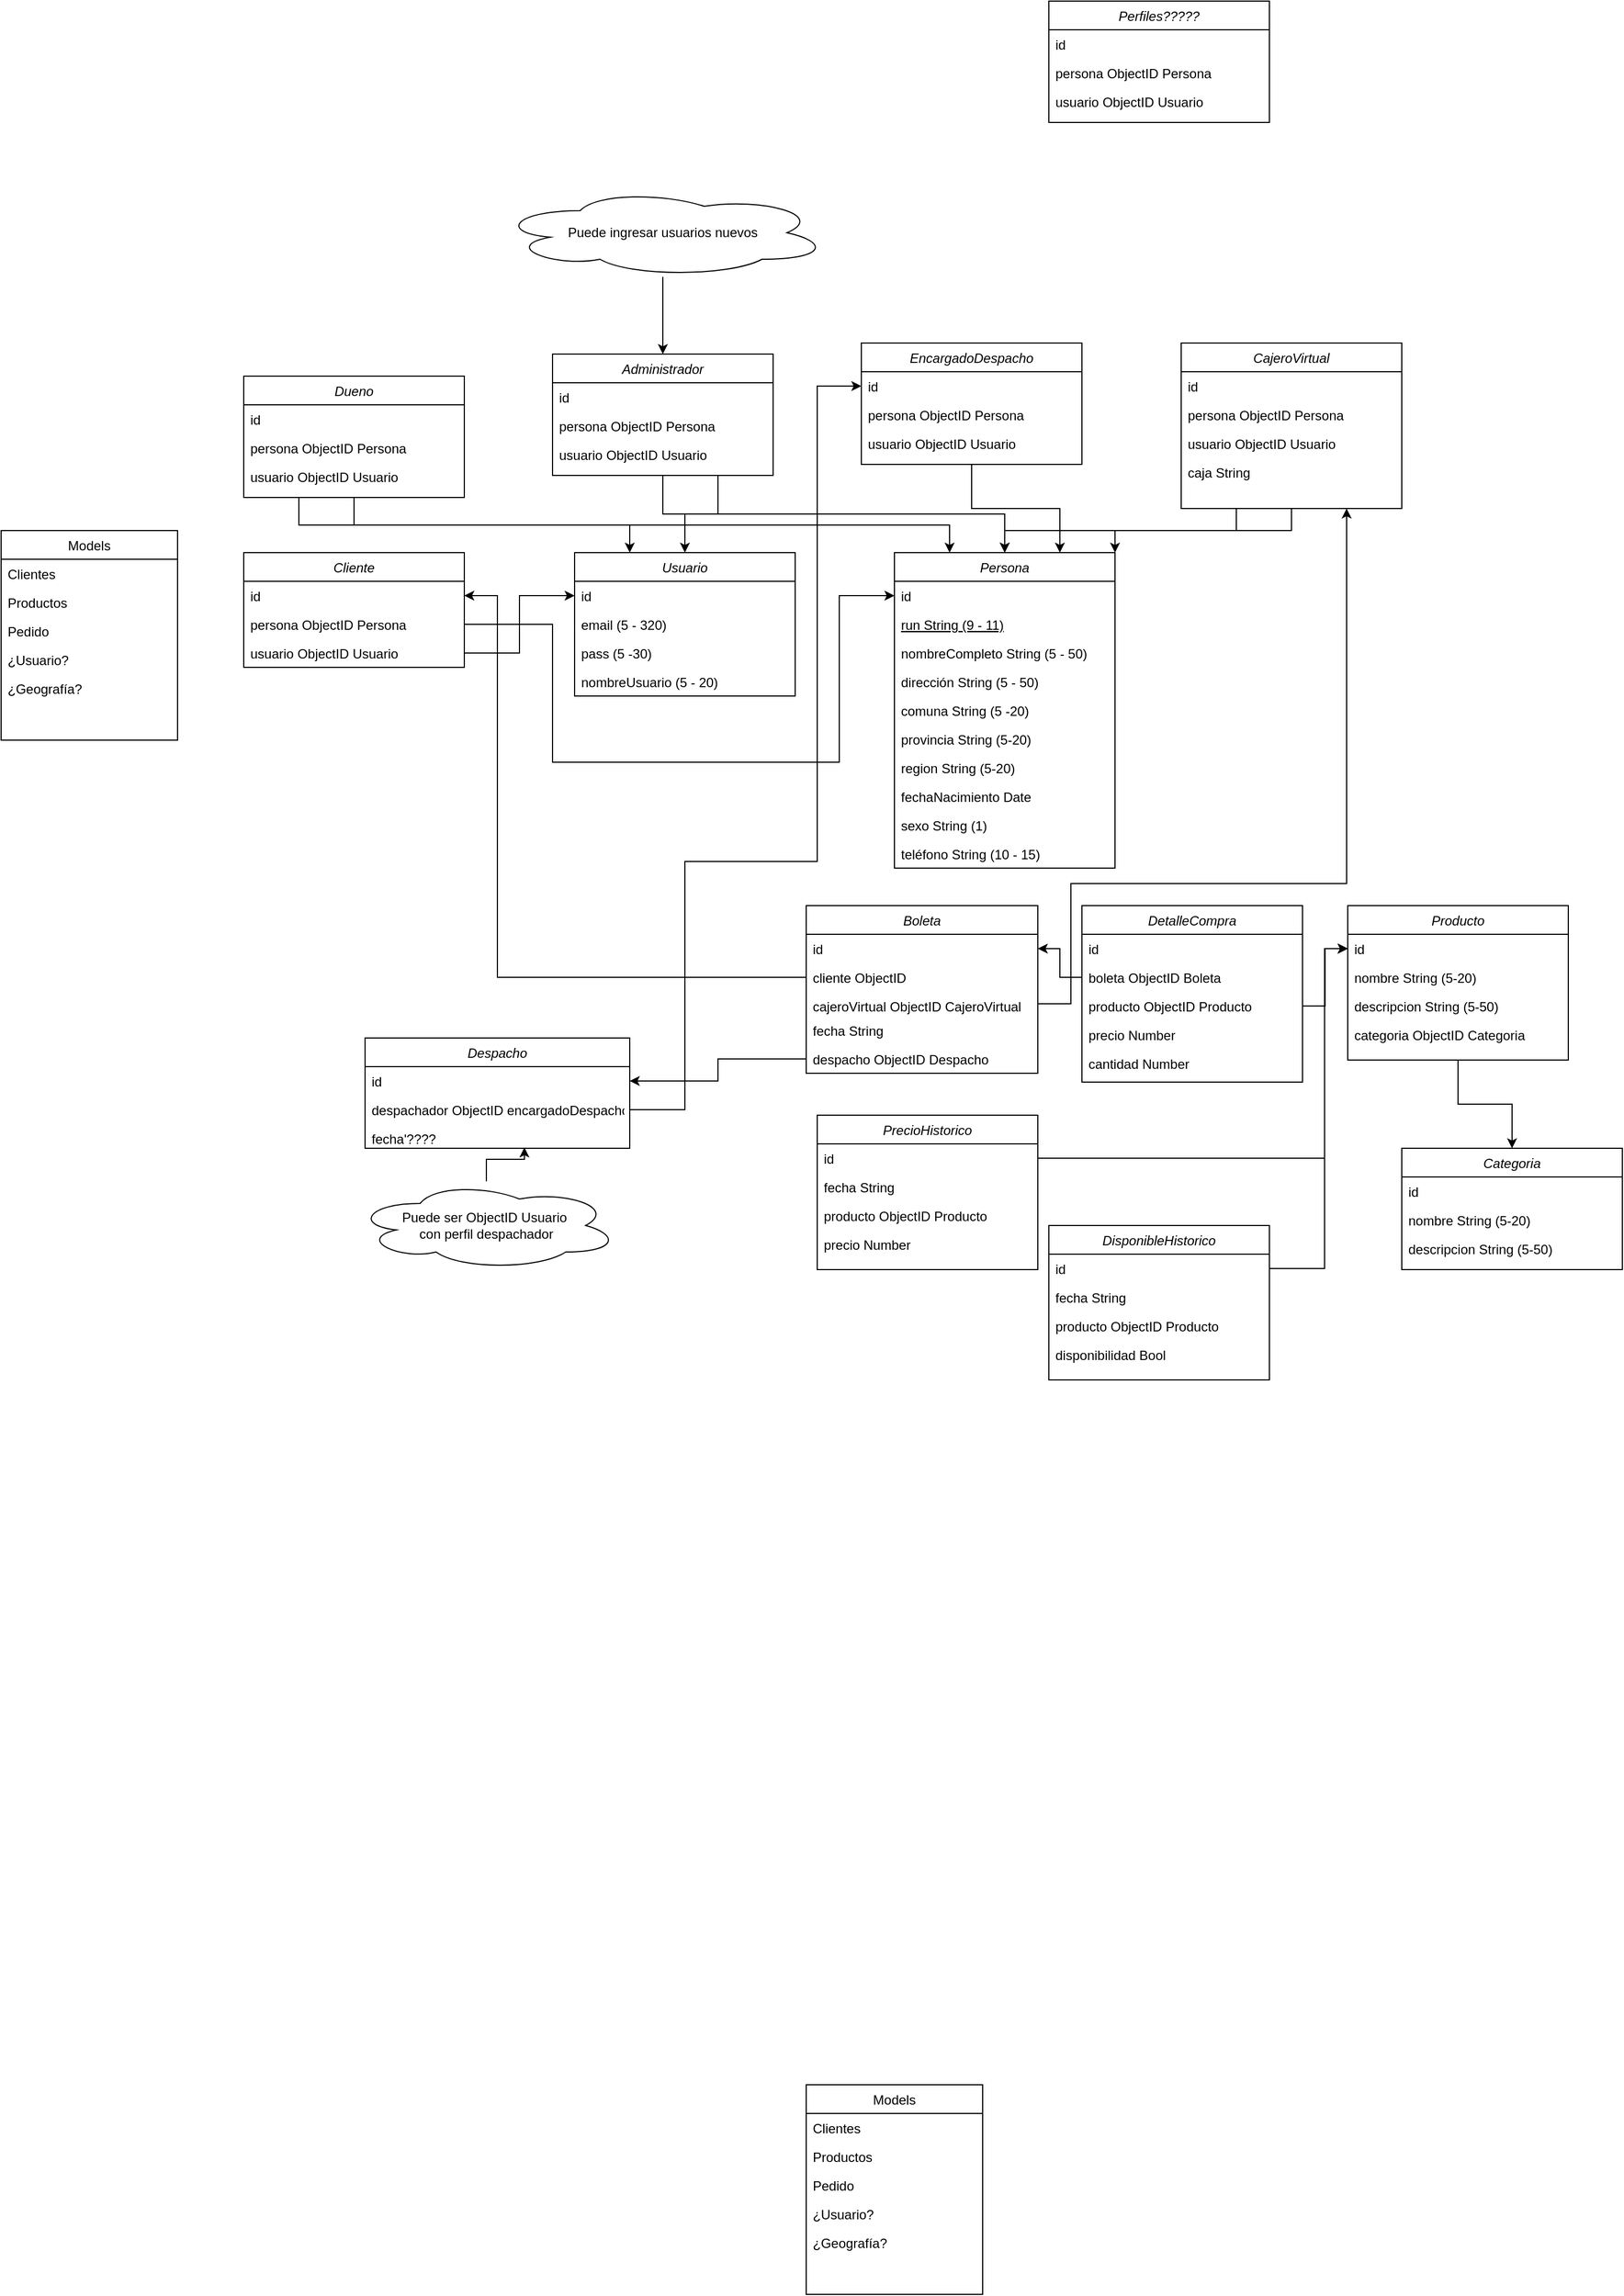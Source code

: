 <mxfile version="24.8.3">
  <diagram id="C5RBs43oDa-KdzZeNtuy" name="Page-1">
    <mxGraphModel grid="1" page="1" gridSize="10" guides="1" tooltips="1" connect="1" arrows="1" fold="1" pageScale="1" pageWidth="827" pageHeight="1169" math="0" shadow="0">
      <root>
        <mxCell id="WIyWlLk6GJQsqaUBKTNV-0" />
        <mxCell id="WIyWlLk6GJQsqaUBKTNV-1" parent="WIyWlLk6GJQsqaUBKTNV-0" />
        <mxCell id="zkfFHV4jXpPFQw0GAbJ--0" value="Cliente" style="swimlane;fontStyle=2;align=center;verticalAlign=top;childLayout=stackLayout;horizontal=1;startSize=26;horizontalStack=0;resizeParent=1;resizeLast=0;collapsible=1;marginBottom=0;rounded=0;shadow=0;strokeWidth=1;" vertex="1" parent="WIyWlLk6GJQsqaUBKTNV-1">
          <mxGeometry x="40" y="40" width="200" height="104" as="geometry">
            <mxRectangle x="230" y="140" width="160" height="26" as="alternateBounds" />
          </mxGeometry>
        </mxCell>
        <mxCell id="PN8JlTc5nUiQ7pbaHvjD-21" value="id" style="text;align=left;verticalAlign=top;spacingLeft=4;spacingRight=4;overflow=hidden;rotatable=0;points=[[0,0.5],[1,0.5]];portConstraint=eastwest;rounded=0;shadow=0;html=0;" vertex="1" parent="zkfFHV4jXpPFQw0GAbJ--0">
          <mxGeometry y="26" width="200" height="26" as="geometry" />
        </mxCell>
        <mxCell id="b6KRbiKwvAewMdh9D0HG-217" value="persona  ObjectID Persona" style="text;align=left;verticalAlign=top;spacingLeft=4;spacingRight=4;overflow=hidden;rotatable=0;points=[[0,0.5],[1,0.5]];portConstraint=eastwest;rounded=0;shadow=0;html=0;" vertex="1" parent="zkfFHV4jXpPFQw0GAbJ--0">
          <mxGeometry y="52" width="200" height="26" as="geometry" />
        </mxCell>
        <mxCell id="PN8JlTc5nUiQ7pbaHvjD-5" value="usuario ObjectID Usuario" style="text;align=left;verticalAlign=top;spacingLeft=4;spacingRight=4;overflow=hidden;rotatable=0;points=[[0,0.5],[1,0.5]];portConstraint=eastwest;rounded=0;shadow=0;html=0;" vertex="1" parent="zkfFHV4jXpPFQw0GAbJ--0">
          <mxGeometry y="78" width="200" height="26" as="geometry" />
        </mxCell>
        <mxCell id="zkfFHV4jXpPFQw0GAbJ--17" value="Models" style="swimlane;fontStyle=0;align=center;verticalAlign=top;childLayout=stackLayout;horizontal=1;startSize=26;horizontalStack=0;resizeParent=1;resizeLast=0;collapsible=1;marginBottom=0;rounded=0;shadow=0;strokeWidth=1;" vertex="1" parent="WIyWlLk6GJQsqaUBKTNV-1">
          <mxGeometry x="-180" y="20" width="160" height="190" as="geometry">
            <mxRectangle x="550" y="140" width="160" height="26" as="alternateBounds" />
          </mxGeometry>
        </mxCell>
        <mxCell id="zkfFHV4jXpPFQw0GAbJ--18" value="Clientes" style="text;align=left;verticalAlign=top;spacingLeft=4;spacingRight=4;overflow=hidden;rotatable=0;points=[[0,0.5],[1,0.5]];portConstraint=eastwest;" vertex="1" parent="zkfFHV4jXpPFQw0GAbJ--17">
          <mxGeometry y="26" width="160" height="26" as="geometry" />
        </mxCell>
        <mxCell id="zkfFHV4jXpPFQw0GAbJ--19" value="Productos" style="text;align=left;verticalAlign=top;spacingLeft=4;spacingRight=4;overflow=hidden;rotatable=0;points=[[0,0.5],[1,0.5]];portConstraint=eastwest;rounded=0;shadow=0;html=0;" vertex="1" parent="zkfFHV4jXpPFQw0GAbJ--17">
          <mxGeometry y="52" width="160" height="26" as="geometry" />
        </mxCell>
        <mxCell id="zkfFHV4jXpPFQw0GAbJ--20" value="Pedido" style="text;align=left;verticalAlign=top;spacingLeft=4;spacingRight=4;overflow=hidden;rotatable=0;points=[[0,0.5],[1,0.5]];portConstraint=eastwest;rounded=0;shadow=0;html=0;" vertex="1" parent="zkfFHV4jXpPFQw0GAbJ--17">
          <mxGeometry y="78" width="160" height="26" as="geometry" />
        </mxCell>
        <mxCell id="zkfFHV4jXpPFQw0GAbJ--21" value="¿Usuario?" style="text;align=left;verticalAlign=top;spacingLeft=4;spacingRight=4;overflow=hidden;rotatable=0;points=[[0,0.5],[1,0.5]];portConstraint=eastwest;rounded=0;shadow=0;html=0;" vertex="1" parent="zkfFHV4jXpPFQw0GAbJ--17">
          <mxGeometry y="104" width="160" height="26" as="geometry" />
        </mxCell>
        <mxCell id="zkfFHV4jXpPFQw0GAbJ--22" value="¿Geografía?" style="text;align=left;verticalAlign=top;spacingLeft=4;spacingRight=4;overflow=hidden;rotatable=0;points=[[0,0.5],[1,0.5]];portConstraint=eastwest;rounded=0;shadow=0;html=0;" vertex="1" parent="zkfFHV4jXpPFQw0GAbJ--17">
          <mxGeometry y="130" width="160" height="26" as="geometry" />
        </mxCell>
        <mxCell id="b6KRbiKwvAewMdh9D0HG-218" style="edgeStyle=orthogonalEdgeStyle;rounded=0;orthogonalLoop=1;jettySize=auto;html=1;exitX=0.5;exitY=1;exitDx=0;exitDy=0;entryX=0.25;entryY=0;entryDx=0;entryDy=0;" edge="1" parent="WIyWlLk6GJQsqaUBKTNV-1" source="b6KRbiKwvAewMdh9D0HG-11" target="b6KRbiKwvAewMdh9D0HG-181">
          <mxGeometry relative="1" as="geometry" />
        </mxCell>
        <mxCell id="b6KRbiKwvAewMdh9D0HG-222" style="edgeStyle=orthogonalEdgeStyle;rounded=0;orthogonalLoop=1;jettySize=auto;html=1;exitX=0.25;exitY=1;exitDx=0;exitDy=0;entryX=0.25;entryY=0;entryDx=0;entryDy=0;" edge="1" parent="WIyWlLk6GJQsqaUBKTNV-1" source="b6KRbiKwvAewMdh9D0HG-11" target="b6KRbiKwvAewMdh9D0HG-142">
          <mxGeometry relative="1" as="geometry" />
        </mxCell>
        <mxCell id="b6KRbiKwvAewMdh9D0HG-11" value="Dueno" style="swimlane;fontStyle=2;align=center;verticalAlign=top;childLayout=stackLayout;horizontal=1;startSize=26;horizontalStack=0;resizeParent=1;resizeLast=0;collapsible=1;marginBottom=0;rounded=0;shadow=0;strokeWidth=1;" vertex="1" parent="WIyWlLk6GJQsqaUBKTNV-1">
          <mxGeometry x="40" y="-120" width="200" height="110" as="geometry">
            <mxRectangle x="230" y="140" width="160" height="26" as="alternateBounds" />
          </mxGeometry>
        </mxCell>
        <mxCell id="b6KRbiKwvAewMdh9D0HG-12" value="id" style="text;align=left;verticalAlign=top;spacingLeft=4;spacingRight=4;overflow=hidden;rotatable=0;points=[[0,0.5],[1,0.5]];portConstraint=eastwest;rounded=0;shadow=0;html=0;" vertex="1" parent="b6KRbiKwvAewMdh9D0HG-11">
          <mxGeometry y="26" width="200" height="26" as="geometry" />
        </mxCell>
        <mxCell id="b6KRbiKwvAewMdh9D0HG-194" value="persona  ObjectID Persona" style="text;align=left;verticalAlign=top;spacingLeft=4;spacingRight=4;overflow=hidden;rotatable=0;points=[[0,0.5],[1,0.5]];portConstraint=eastwest;rounded=0;shadow=0;html=0;" vertex="1" parent="b6KRbiKwvAewMdh9D0HG-11">
          <mxGeometry y="52" width="200" height="26" as="geometry" />
        </mxCell>
        <mxCell id="b6KRbiKwvAewMdh9D0HG-195" value="usuario ObjectID Usuario" style="text;align=left;verticalAlign=top;spacingLeft=4;spacingRight=4;overflow=hidden;rotatable=0;points=[[0,0.5],[1,0.5]];portConstraint=eastwest;rounded=0;shadow=0;html=0;" vertex="1" parent="b6KRbiKwvAewMdh9D0HG-11">
          <mxGeometry y="78" width="200" height="26" as="geometry" />
        </mxCell>
        <mxCell id="PN8JlTc5nUiQ7pbaHvjD-24" value="Models" style="swimlane;fontStyle=0;align=center;verticalAlign=top;childLayout=stackLayout;horizontal=1;startSize=26;horizontalStack=0;resizeParent=1;resizeLast=0;collapsible=1;marginBottom=0;rounded=0;shadow=0;strokeWidth=1;" vertex="1" parent="WIyWlLk6GJQsqaUBKTNV-1">
          <mxGeometry x="550" y="1429" width="160" height="190" as="geometry">
            <mxRectangle x="550" y="140" width="160" height="26" as="alternateBounds" />
          </mxGeometry>
        </mxCell>
        <mxCell id="PN8JlTc5nUiQ7pbaHvjD-25" value="Clientes" style="text;align=left;verticalAlign=top;spacingLeft=4;spacingRight=4;overflow=hidden;rotatable=0;points=[[0,0.5],[1,0.5]];portConstraint=eastwest;" vertex="1" parent="PN8JlTc5nUiQ7pbaHvjD-24">
          <mxGeometry y="26" width="160" height="26" as="geometry" />
        </mxCell>
        <mxCell id="PN8JlTc5nUiQ7pbaHvjD-26" value="Productos" style="text;align=left;verticalAlign=top;spacingLeft=4;spacingRight=4;overflow=hidden;rotatable=0;points=[[0,0.5],[1,0.5]];portConstraint=eastwest;rounded=0;shadow=0;html=0;" vertex="1" parent="PN8JlTc5nUiQ7pbaHvjD-24">
          <mxGeometry y="52" width="160" height="26" as="geometry" />
        </mxCell>
        <mxCell id="PN8JlTc5nUiQ7pbaHvjD-27" value="Pedido" style="text;align=left;verticalAlign=top;spacingLeft=4;spacingRight=4;overflow=hidden;rotatable=0;points=[[0,0.5],[1,0.5]];portConstraint=eastwest;rounded=0;shadow=0;html=0;" vertex="1" parent="PN8JlTc5nUiQ7pbaHvjD-24">
          <mxGeometry y="78" width="160" height="26" as="geometry" />
        </mxCell>
        <mxCell id="PN8JlTc5nUiQ7pbaHvjD-28" value="¿Usuario?" style="text;align=left;verticalAlign=top;spacingLeft=4;spacingRight=4;overflow=hidden;rotatable=0;points=[[0,0.5],[1,0.5]];portConstraint=eastwest;rounded=0;shadow=0;html=0;" vertex="1" parent="PN8JlTc5nUiQ7pbaHvjD-24">
          <mxGeometry y="104" width="160" height="26" as="geometry" />
        </mxCell>
        <mxCell id="PN8JlTc5nUiQ7pbaHvjD-29" value="¿Geografía?" style="text;align=left;verticalAlign=top;spacingLeft=4;spacingRight=4;overflow=hidden;rotatable=0;points=[[0,0.5],[1,0.5]];portConstraint=eastwest;rounded=0;shadow=0;html=0;" vertex="1" parent="PN8JlTc5nUiQ7pbaHvjD-24">
          <mxGeometry y="130" width="160" height="26" as="geometry" />
        </mxCell>
        <mxCell id="b6KRbiKwvAewMdh9D0HG-232" style="edgeStyle=orthogonalEdgeStyle;rounded=0;orthogonalLoop=1;jettySize=auto;html=1;exitX=0.5;exitY=1;exitDx=0;exitDy=0;entryX=0.5;entryY=0;entryDx=0;entryDy=0;" edge="1" parent="WIyWlLk6GJQsqaUBKTNV-1" source="b6KRbiKwvAewMdh9D0HG-77" target="b6KRbiKwvAewMdh9D0HG-227">
          <mxGeometry relative="1" as="geometry" />
        </mxCell>
        <mxCell id="b6KRbiKwvAewMdh9D0HG-77" value="Producto" style="swimlane;fontStyle=2;align=center;verticalAlign=top;childLayout=stackLayout;horizontal=1;startSize=26;horizontalStack=0;resizeParent=1;resizeLast=0;collapsible=1;marginBottom=0;rounded=0;shadow=0;strokeWidth=1;" vertex="1" parent="WIyWlLk6GJQsqaUBKTNV-1">
          <mxGeometry x="1041" y="360" width="200" height="140" as="geometry">
            <mxRectangle x="230" y="140" width="160" height="26" as="alternateBounds" />
          </mxGeometry>
        </mxCell>
        <mxCell id="b6KRbiKwvAewMdh9D0HG-78" value="id" style="text;align=left;verticalAlign=top;spacingLeft=4;spacingRight=4;overflow=hidden;rotatable=0;points=[[0,0.5],[1,0.5]];portConstraint=eastwest;rounded=0;shadow=0;html=0;" vertex="1" parent="b6KRbiKwvAewMdh9D0HG-77">
          <mxGeometry y="26" width="200" height="26" as="geometry" />
        </mxCell>
        <mxCell id="b6KRbiKwvAewMdh9D0HG-83" value="nombre String (5-20)" style="text;align=left;verticalAlign=top;spacingLeft=4;spacingRight=4;overflow=hidden;rotatable=0;points=[[0,0.5],[1,0.5]];portConstraint=eastwest;" vertex="1" parent="b6KRbiKwvAewMdh9D0HG-77">
          <mxGeometry y="52" width="200" height="26" as="geometry" />
        </mxCell>
        <mxCell id="PN8JlTc5nUiQ7pbaHvjD-81" value="descripcion String (5-50)" style="text;align=left;verticalAlign=top;spacingLeft=4;spacingRight=4;overflow=hidden;rotatable=0;points=[[0,0.5],[1,0.5]];portConstraint=eastwest;" vertex="1" parent="b6KRbiKwvAewMdh9D0HG-77">
          <mxGeometry y="78" width="200" height="26" as="geometry" />
        </mxCell>
        <mxCell id="PN8JlTc5nUiQ7pbaHvjD-82" value="categoria ObjectID Categoria" style="text;align=left;verticalAlign=top;spacingLeft=4;spacingRight=4;overflow=hidden;rotatable=0;points=[[0,0.5],[1,0.5]];portConstraint=eastwest;" vertex="1" parent="b6KRbiKwvAewMdh9D0HG-77">
          <mxGeometry y="104" width="200" height="26" as="geometry" />
        </mxCell>
        <mxCell id="b6KRbiKwvAewMdh9D0HG-116" value="Boleta" style="swimlane;fontStyle=2;align=center;verticalAlign=top;childLayout=stackLayout;horizontal=1;startSize=26;horizontalStack=0;resizeParent=1;resizeLast=0;collapsible=1;marginBottom=0;rounded=0;shadow=0;strokeWidth=1;" vertex="1" parent="WIyWlLk6GJQsqaUBKTNV-1">
          <mxGeometry x="550" y="360" width="210" height="152" as="geometry">
            <mxRectangle x="230" y="140" width="160" height="26" as="alternateBounds" />
          </mxGeometry>
        </mxCell>
        <mxCell id="b6KRbiKwvAewMdh9D0HG-117" value="id" style="text;align=left;verticalAlign=top;spacingLeft=4;spacingRight=4;overflow=hidden;rotatable=0;points=[[0,0.5],[1,0.5]];portConstraint=eastwest;rounded=0;shadow=0;html=0;" vertex="1" parent="b6KRbiKwvAewMdh9D0HG-116">
          <mxGeometry y="26" width="210" height="26" as="geometry" />
        </mxCell>
        <mxCell id="PN8JlTc5nUiQ7pbaHvjD-31" value="cliente ObjectID" style="text;align=left;verticalAlign=top;spacingLeft=4;spacingRight=4;overflow=hidden;rotatable=0;points=[[0,0.5],[1,0.5]];portConstraint=eastwest;" vertex="1" parent="b6KRbiKwvAewMdh9D0HG-116">
          <mxGeometry y="52" width="210" height="26" as="geometry" />
        </mxCell>
        <mxCell id="PN8JlTc5nUiQ7pbaHvjD-32" value="cajeroVirtual ObjectID CajeroVirtual" style="text;align=left;verticalAlign=top;spacingLeft=4;spacingRight=4;overflow=hidden;rotatable=0;points=[[0,0.5],[1,0.5]];portConstraint=eastwest;rounded=0;shadow=0;html=0;" vertex="1" parent="b6KRbiKwvAewMdh9D0HG-116">
          <mxGeometry y="78" width="210" height="22" as="geometry" />
        </mxCell>
        <mxCell id="PN8JlTc5nUiQ7pbaHvjD-74" value="fecha String" style="text;align=left;verticalAlign=top;spacingLeft=4;spacingRight=4;overflow=hidden;rotatable=0;points=[[0,0.5],[1,0.5]];portConstraint=eastwest;rounded=0;shadow=0;html=0;" vertex="1" parent="b6KRbiKwvAewMdh9D0HG-116">
          <mxGeometry y="100" width="210" height="26" as="geometry" />
        </mxCell>
        <mxCell id="PN8JlTc5nUiQ7pbaHvjD-116" value="despacho ObjectID Despacho" style="text;align=left;verticalAlign=top;spacingLeft=4;spacingRight=4;overflow=hidden;rotatable=0;points=[[0,0.5],[1,0.5]];portConstraint=eastwest;rounded=0;shadow=0;html=0;" vertex="1" parent="b6KRbiKwvAewMdh9D0HG-116">
          <mxGeometry y="126" width="210" height="26" as="geometry" />
        </mxCell>
        <mxCell id="b6KRbiKwvAewMdh9D0HG-142" value="Usuario" style="swimlane;fontStyle=2;align=center;verticalAlign=top;childLayout=stackLayout;horizontal=1;startSize=26;horizontalStack=0;resizeParent=1;resizeLast=0;collapsible=1;marginBottom=0;rounded=0;shadow=0;strokeWidth=1;" vertex="1" parent="WIyWlLk6GJQsqaUBKTNV-1">
          <mxGeometry x="340" y="40" width="200" height="130" as="geometry">
            <mxRectangle x="230" y="140" width="160" height="26" as="alternateBounds" />
          </mxGeometry>
        </mxCell>
        <mxCell id="b6KRbiKwvAewMdh9D0HG-143" value="id" style="text;align=left;verticalAlign=top;spacingLeft=4;spacingRight=4;overflow=hidden;rotatable=0;points=[[0,0.5],[1,0.5]];portConstraint=eastwest;rounded=0;shadow=0;html=0;" vertex="1" parent="b6KRbiKwvAewMdh9D0HG-142">
          <mxGeometry y="26" width="200" height="26" as="geometry" />
        </mxCell>
        <mxCell id="b6KRbiKwvAewMdh9D0HG-144" value="email (5 - 320)" style="text;align=left;verticalAlign=top;spacingLeft=4;spacingRight=4;overflow=hidden;rotatable=0;points=[[0,0.5],[1,0.5]];portConstraint=eastwest;" vertex="1" parent="b6KRbiKwvAewMdh9D0HG-142">
          <mxGeometry y="52" width="200" height="26" as="geometry" />
        </mxCell>
        <mxCell id="b6KRbiKwvAewMdh9D0HG-145" value="pass (5 -30)" style="text;align=left;verticalAlign=top;spacingLeft=4;spacingRight=4;overflow=hidden;rotatable=0;points=[[0,0.5],[1,0.5]];portConstraint=eastwest;rounded=0;shadow=0;html=0;" vertex="1" parent="b6KRbiKwvAewMdh9D0HG-142">
          <mxGeometry y="78" width="200" height="26" as="geometry" />
        </mxCell>
        <mxCell id="b6KRbiKwvAewMdh9D0HG-154" value="nombreUsuario (5 - 20)" style="text;align=left;verticalAlign=top;spacingLeft=4;spacingRight=4;overflow=hidden;rotatable=0;points=[[0,0.5],[1,0.5]];portConstraint=eastwest;rounded=0;shadow=0;html=0;" vertex="1" parent="b6KRbiKwvAewMdh9D0HG-142">
          <mxGeometry y="104" width="200" height="26" as="geometry" />
        </mxCell>
        <mxCell id="PN8JlTc5nUiQ7pbaHvjD-70" value="DetalleCompra" style="swimlane;fontStyle=2;align=center;verticalAlign=top;childLayout=stackLayout;horizontal=1;startSize=26;horizontalStack=0;resizeParent=1;resizeLast=0;collapsible=1;marginBottom=0;rounded=0;shadow=0;strokeWidth=1;" vertex="1" parent="WIyWlLk6GJQsqaUBKTNV-1">
          <mxGeometry x="800" y="360" width="200" height="160" as="geometry">
            <mxRectangle x="230" y="140" width="160" height="26" as="alternateBounds" />
          </mxGeometry>
        </mxCell>
        <mxCell id="PN8JlTc5nUiQ7pbaHvjD-71" value="id" style="text;align=left;verticalAlign=top;spacingLeft=4;spacingRight=4;overflow=hidden;rotatable=0;points=[[0,0.5],[1,0.5]];portConstraint=eastwest;rounded=0;shadow=0;html=0;" vertex="1" parent="PN8JlTc5nUiQ7pbaHvjD-70">
          <mxGeometry y="26" width="200" height="26" as="geometry" />
        </mxCell>
        <mxCell id="PN8JlTc5nUiQ7pbaHvjD-72" value="boleta ObjectID Boleta" style="text;align=left;verticalAlign=top;spacingLeft=4;spacingRight=4;overflow=hidden;rotatable=0;points=[[0,0.5],[1,0.5]];portConstraint=eastwest;" vertex="1" parent="PN8JlTc5nUiQ7pbaHvjD-70">
          <mxGeometry y="52" width="200" height="26" as="geometry" />
        </mxCell>
        <mxCell id="PN8JlTc5nUiQ7pbaHvjD-73" value="producto ObjectID Producto" style="text;align=left;verticalAlign=top;spacingLeft=4;spacingRight=4;overflow=hidden;rotatable=0;points=[[0,0.5],[1,0.5]];portConstraint=eastwest;rounded=0;shadow=0;html=0;" vertex="1" parent="PN8JlTc5nUiQ7pbaHvjD-70">
          <mxGeometry y="78" width="200" height="26" as="geometry" />
        </mxCell>
        <mxCell id="PN8JlTc5nUiQ7pbaHvjD-75" value="precio Number" style="text;align=left;verticalAlign=top;spacingLeft=4;spacingRight=4;overflow=hidden;rotatable=0;points=[[0,0.5],[1,0.5]];portConstraint=eastwest;rounded=0;shadow=0;html=0;" vertex="1" parent="PN8JlTc5nUiQ7pbaHvjD-70">
          <mxGeometry y="104" width="200" height="26" as="geometry" />
        </mxCell>
        <mxCell id="PN8JlTc5nUiQ7pbaHvjD-90" value="cantidad Number" style="text;align=left;verticalAlign=top;spacingLeft=4;spacingRight=4;overflow=hidden;rotatable=0;points=[[0,0.5],[1,0.5]];portConstraint=eastwest;rounded=0;shadow=0;html=0;" vertex="1" parent="PN8JlTc5nUiQ7pbaHvjD-70">
          <mxGeometry y="130" width="200" height="26" as="geometry" />
        </mxCell>
        <mxCell id="PN8JlTc5nUiQ7pbaHvjD-76" style="edgeStyle=orthogonalEdgeStyle;rounded=0;orthogonalLoop=1;jettySize=auto;html=1;exitX=0;exitY=0.5;exitDx=0;exitDy=0;entryX=1;entryY=0.5;entryDx=0;entryDy=0;" edge="1" parent="WIyWlLk6GJQsqaUBKTNV-1" source="PN8JlTc5nUiQ7pbaHvjD-72" target="b6KRbiKwvAewMdh9D0HG-117">
          <mxGeometry relative="1" as="geometry" />
        </mxCell>
        <mxCell id="PN8JlTc5nUiQ7pbaHvjD-77" style="edgeStyle=orthogonalEdgeStyle;rounded=0;orthogonalLoop=1;jettySize=auto;html=1;exitX=1;exitY=0.5;exitDx=0;exitDy=0;entryX=0;entryY=0.5;entryDx=0;entryDy=0;" edge="1" parent="WIyWlLk6GJQsqaUBKTNV-1" source="PN8JlTc5nUiQ7pbaHvjD-73" target="b6KRbiKwvAewMdh9D0HG-78">
          <mxGeometry relative="1" as="geometry" />
        </mxCell>
        <mxCell id="b6KRbiKwvAewMdh9D0HG-181" value="Persona" style="swimlane;fontStyle=2;align=center;verticalAlign=top;childLayout=stackLayout;horizontal=1;startSize=26;horizontalStack=0;resizeParent=1;resizeLast=0;collapsible=1;marginBottom=0;rounded=0;shadow=0;strokeWidth=1;" vertex="1" parent="WIyWlLk6GJQsqaUBKTNV-1">
          <mxGeometry x="630" y="40" width="200" height="286" as="geometry">
            <mxRectangle x="230" y="140" width="160" height="26" as="alternateBounds" />
          </mxGeometry>
        </mxCell>
        <mxCell id="b6KRbiKwvAewMdh9D0HG-182" value="id" style="text;align=left;verticalAlign=top;spacingLeft=4;spacingRight=4;overflow=hidden;rotatable=0;points=[[0,0.5],[1,0.5]];portConstraint=eastwest;rounded=0;shadow=0;html=0;" vertex="1" parent="b6KRbiKwvAewMdh9D0HG-181">
          <mxGeometry y="26" width="200" height="26" as="geometry" />
        </mxCell>
        <mxCell id="b6KRbiKwvAewMdh9D0HG-183" value="run String (9 - 11)" style="text;align=left;verticalAlign=top;spacingLeft=4;spacingRight=4;overflow=hidden;rotatable=0;points=[[0,0.5],[1,0.5]];portConstraint=eastwest;fontStyle=4" vertex="1" parent="b6KRbiKwvAewMdh9D0HG-181">
          <mxGeometry y="52" width="200" height="26" as="geometry" />
        </mxCell>
        <mxCell id="b6KRbiKwvAewMdh9D0HG-184" value="nombreCompleto String (5 - 50)" style="text;align=left;verticalAlign=top;spacingLeft=4;spacingRight=4;overflow=hidden;rotatable=0;points=[[0,0.5],[1,0.5]];portConstraint=eastwest;rounded=0;shadow=0;html=0;" vertex="1" parent="b6KRbiKwvAewMdh9D0HG-181">
          <mxGeometry y="78" width="200" height="26" as="geometry" />
        </mxCell>
        <mxCell id="b6KRbiKwvAewMdh9D0HG-185" value="dirección String (5 - 50)" style="text;align=left;verticalAlign=top;spacingLeft=4;spacingRight=4;overflow=hidden;rotatable=0;points=[[0,0.5],[1,0.5]];portConstraint=eastwest;rounded=0;shadow=0;html=0;" vertex="1" parent="b6KRbiKwvAewMdh9D0HG-181">
          <mxGeometry y="104" width="200" height="26" as="geometry" />
        </mxCell>
        <mxCell id="b6KRbiKwvAewMdh9D0HG-186" value="comuna String (5 -20)" style="text;align=left;verticalAlign=top;spacingLeft=4;spacingRight=4;overflow=hidden;rotatable=0;points=[[0,0.5],[1,0.5]];portConstraint=eastwest;rounded=0;shadow=0;html=0;" vertex="1" parent="b6KRbiKwvAewMdh9D0HG-181">
          <mxGeometry y="130" width="200" height="26" as="geometry" />
        </mxCell>
        <mxCell id="b6KRbiKwvAewMdh9D0HG-187" value="provincia String (5-20)" style="text;align=left;verticalAlign=top;spacingLeft=4;spacingRight=4;overflow=hidden;rotatable=0;points=[[0,0.5],[1,0.5]];portConstraint=eastwest;" vertex="1" parent="b6KRbiKwvAewMdh9D0HG-181">
          <mxGeometry y="156" width="200" height="26" as="geometry" />
        </mxCell>
        <mxCell id="b6KRbiKwvAewMdh9D0HG-188" value="region String (5-20)" style="text;align=left;verticalAlign=top;spacingLeft=4;spacingRight=4;overflow=hidden;rotatable=0;points=[[0,0.5],[1,0.5]];portConstraint=eastwest;rounded=0;shadow=0;html=0;" vertex="1" parent="b6KRbiKwvAewMdh9D0HG-181">
          <mxGeometry y="182" width="200" height="26" as="geometry" />
        </mxCell>
        <mxCell id="b6KRbiKwvAewMdh9D0HG-189" value="fechaNacimiento Date" style="text;align=left;verticalAlign=top;spacingLeft=4;spacingRight=4;overflow=hidden;rotatable=0;points=[[0,0.5],[1,0.5]];portConstraint=eastwest;rounded=0;shadow=0;html=0;" vertex="1" parent="b6KRbiKwvAewMdh9D0HG-181">
          <mxGeometry y="208" width="200" height="26" as="geometry" />
        </mxCell>
        <mxCell id="b6KRbiKwvAewMdh9D0HG-190" value="sexo String (1)" style="text;align=left;verticalAlign=top;spacingLeft=4;spacingRight=4;overflow=hidden;rotatable=0;points=[[0,0.5],[1,0.5]];portConstraint=eastwest;rounded=0;shadow=0;html=0;" vertex="1" parent="b6KRbiKwvAewMdh9D0HG-181">
          <mxGeometry y="234" width="200" height="26" as="geometry" />
        </mxCell>
        <mxCell id="b6KRbiKwvAewMdh9D0HG-192" value="teléfono String (10 - 15)" style="text;align=left;verticalAlign=top;spacingLeft=4;spacingRight=4;overflow=hidden;rotatable=0;points=[[0,0.5],[1,0.5]];portConstraint=eastwest;rounded=0;shadow=0;html=0;" vertex="1" parent="b6KRbiKwvAewMdh9D0HG-181">
          <mxGeometry y="260" width="200" height="26" as="geometry" />
        </mxCell>
        <mxCell id="PN8JlTc5nUiQ7pbaHvjD-83" value="PrecioHistorico" style="swimlane;fontStyle=2;align=center;verticalAlign=top;childLayout=stackLayout;horizontal=1;startSize=26;horizontalStack=0;resizeParent=1;resizeLast=0;collapsible=1;marginBottom=0;rounded=0;shadow=0;strokeWidth=1;" vertex="1" parent="WIyWlLk6GJQsqaUBKTNV-1">
          <mxGeometry x="560" y="550" width="200" height="140" as="geometry">
            <mxRectangle x="230" y="140" width="160" height="26" as="alternateBounds" />
          </mxGeometry>
        </mxCell>
        <mxCell id="PN8JlTc5nUiQ7pbaHvjD-84" value="id" style="text;align=left;verticalAlign=top;spacingLeft=4;spacingRight=4;overflow=hidden;rotatable=0;points=[[0,0.5],[1,0.5]];portConstraint=eastwest;rounded=0;shadow=0;html=0;" vertex="1" parent="PN8JlTc5nUiQ7pbaHvjD-83">
          <mxGeometry y="26" width="200" height="26" as="geometry" />
        </mxCell>
        <mxCell id="PN8JlTc5nUiQ7pbaHvjD-87" value="fecha String" style="text;align=left;verticalAlign=top;spacingLeft=4;spacingRight=4;overflow=hidden;rotatable=0;points=[[0,0.5],[1,0.5]];portConstraint=eastwest;rounded=0;shadow=0;html=0;" vertex="1" parent="PN8JlTc5nUiQ7pbaHvjD-83">
          <mxGeometry y="52" width="200" height="26" as="geometry" />
        </mxCell>
        <mxCell id="PN8JlTc5nUiQ7pbaHvjD-86" value="producto ObjectID Producto" style="text;align=left;verticalAlign=top;spacingLeft=4;spacingRight=4;overflow=hidden;rotatable=0;points=[[0,0.5],[1,0.5]];portConstraint=eastwest;rounded=0;shadow=0;html=0;" vertex="1" parent="PN8JlTc5nUiQ7pbaHvjD-83">
          <mxGeometry y="78" width="200" height="26" as="geometry" />
        </mxCell>
        <mxCell id="PN8JlTc5nUiQ7pbaHvjD-88" value="precio Number" style="text;align=left;verticalAlign=top;spacingLeft=4;spacingRight=4;overflow=hidden;rotatable=0;points=[[0,0.5],[1,0.5]];portConstraint=eastwest;rounded=0;shadow=0;html=0;" vertex="1" parent="PN8JlTc5nUiQ7pbaHvjD-83">
          <mxGeometry y="104" width="200" height="26" as="geometry" />
        </mxCell>
        <mxCell id="b6KRbiKwvAewMdh9D0HG-219" style="edgeStyle=orthogonalEdgeStyle;rounded=0;orthogonalLoop=1;jettySize=auto;html=1;exitX=0.5;exitY=1;exitDx=0;exitDy=0;entryX=0.5;entryY=0;entryDx=0;entryDy=0;" edge="1" parent="WIyWlLk6GJQsqaUBKTNV-1" source="b6KRbiKwvAewMdh9D0HG-197" target="b6KRbiKwvAewMdh9D0HG-181">
          <mxGeometry relative="1" as="geometry" />
        </mxCell>
        <mxCell id="b6KRbiKwvAewMdh9D0HG-223" style="edgeStyle=orthogonalEdgeStyle;rounded=0;orthogonalLoop=1;jettySize=auto;html=1;exitX=0.75;exitY=1;exitDx=0;exitDy=0;entryX=0.5;entryY=0;entryDx=0;entryDy=0;" edge="1" parent="WIyWlLk6GJQsqaUBKTNV-1" source="b6KRbiKwvAewMdh9D0HG-197" target="b6KRbiKwvAewMdh9D0HG-142">
          <mxGeometry relative="1" as="geometry" />
        </mxCell>
        <mxCell id="b6KRbiKwvAewMdh9D0HG-197" value="Administrador" style="swimlane;fontStyle=2;align=center;verticalAlign=top;childLayout=stackLayout;horizontal=1;startSize=26;horizontalStack=0;resizeParent=1;resizeLast=0;collapsible=1;marginBottom=0;rounded=0;shadow=0;strokeWidth=1;" vertex="1" parent="WIyWlLk6GJQsqaUBKTNV-1">
          <mxGeometry x="320" y="-140" width="200" height="110" as="geometry">
            <mxRectangle x="230" y="140" width="160" height="26" as="alternateBounds" />
          </mxGeometry>
        </mxCell>
        <mxCell id="b6KRbiKwvAewMdh9D0HG-198" value="id" style="text;align=left;verticalAlign=top;spacingLeft=4;spacingRight=4;overflow=hidden;rotatable=0;points=[[0,0.5],[1,0.5]];portConstraint=eastwest;rounded=0;shadow=0;html=0;" vertex="1" parent="b6KRbiKwvAewMdh9D0HG-197">
          <mxGeometry y="26" width="200" height="26" as="geometry" />
        </mxCell>
        <mxCell id="b6KRbiKwvAewMdh9D0HG-199" value="persona  ObjectID Persona" style="text;align=left;verticalAlign=top;spacingLeft=4;spacingRight=4;overflow=hidden;rotatable=0;points=[[0,0.5],[1,0.5]];portConstraint=eastwest;rounded=0;shadow=0;html=0;" vertex="1" parent="b6KRbiKwvAewMdh9D0HG-197">
          <mxGeometry y="52" width="200" height="26" as="geometry" />
        </mxCell>
        <mxCell id="b6KRbiKwvAewMdh9D0HG-200" value="usuario ObjectID Usuario" style="text;align=left;verticalAlign=top;spacingLeft=4;spacingRight=4;overflow=hidden;rotatable=0;points=[[0,0.5],[1,0.5]];portConstraint=eastwest;rounded=0;shadow=0;html=0;" vertex="1" parent="b6KRbiKwvAewMdh9D0HG-197">
          <mxGeometry y="78" width="200" height="26" as="geometry" />
        </mxCell>
        <mxCell id="b6KRbiKwvAewMdh9D0HG-220" style="edgeStyle=orthogonalEdgeStyle;rounded=0;orthogonalLoop=1;jettySize=auto;html=1;exitX=0.5;exitY=1;exitDx=0;exitDy=0;entryX=0.75;entryY=0;entryDx=0;entryDy=0;" edge="1" parent="WIyWlLk6GJQsqaUBKTNV-1" source="b6KRbiKwvAewMdh9D0HG-205" target="b6KRbiKwvAewMdh9D0HG-181">
          <mxGeometry relative="1" as="geometry" />
        </mxCell>
        <mxCell id="b6KRbiKwvAewMdh9D0HG-205" value="EncargadoDespacho" style="swimlane;fontStyle=2;align=center;verticalAlign=top;childLayout=stackLayout;horizontal=1;startSize=26;horizontalStack=0;resizeParent=1;resizeLast=0;collapsible=1;marginBottom=0;rounded=0;shadow=0;strokeWidth=1;" vertex="1" parent="WIyWlLk6GJQsqaUBKTNV-1">
          <mxGeometry x="600" y="-150" width="200" height="110" as="geometry">
            <mxRectangle x="230" y="140" width="160" height="26" as="alternateBounds" />
          </mxGeometry>
        </mxCell>
        <mxCell id="b6KRbiKwvAewMdh9D0HG-206" value="id" style="text;align=left;verticalAlign=top;spacingLeft=4;spacingRight=4;overflow=hidden;rotatable=0;points=[[0,0.5],[1,0.5]];portConstraint=eastwest;rounded=0;shadow=0;html=0;" vertex="1" parent="b6KRbiKwvAewMdh9D0HG-205">
          <mxGeometry y="26" width="200" height="26" as="geometry" />
        </mxCell>
        <mxCell id="b6KRbiKwvAewMdh9D0HG-207" value="persona  ObjectID Persona" style="text;align=left;verticalAlign=top;spacingLeft=4;spacingRight=4;overflow=hidden;rotatable=0;points=[[0,0.5],[1,0.5]];portConstraint=eastwest;rounded=0;shadow=0;html=0;" vertex="1" parent="b6KRbiKwvAewMdh9D0HG-205">
          <mxGeometry y="52" width="200" height="26" as="geometry" />
        </mxCell>
        <mxCell id="b6KRbiKwvAewMdh9D0HG-208" value="usuario ObjectID Usuario" style="text;align=left;verticalAlign=top;spacingLeft=4;spacingRight=4;overflow=hidden;rotatable=0;points=[[0,0.5],[1,0.5]];portConstraint=eastwest;rounded=0;shadow=0;html=0;" vertex="1" parent="b6KRbiKwvAewMdh9D0HG-205">
          <mxGeometry y="78" width="200" height="26" as="geometry" />
        </mxCell>
        <mxCell id="b6KRbiKwvAewMdh9D0HG-221" style="edgeStyle=orthogonalEdgeStyle;rounded=0;orthogonalLoop=1;jettySize=auto;html=1;exitX=0.5;exitY=1;exitDx=0;exitDy=0;entryX=0.5;entryY=0;entryDx=0;entryDy=0;" edge="1" parent="WIyWlLk6GJQsqaUBKTNV-1" source="b6KRbiKwvAewMdh9D0HG-209" target="b6KRbiKwvAewMdh9D0HG-181">
          <mxGeometry relative="1" as="geometry" />
        </mxCell>
        <mxCell id="b6KRbiKwvAewMdh9D0HG-224" style="edgeStyle=orthogonalEdgeStyle;rounded=0;orthogonalLoop=1;jettySize=auto;html=1;exitX=0.25;exitY=1;exitDx=0;exitDy=0;entryX=1;entryY=0;entryDx=0;entryDy=0;" edge="1" parent="WIyWlLk6GJQsqaUBKTNV-1" source="b6KRbiKwvAewMdh9D0HG-209" target="b6KRbiKwvAewMdh9D0HG-181">
          <mxGeometry relative="1" as="geometry" />
        </mxCell>
        <mxCell id="b6KRbiKwvAewMdh9D0HG-209" value="CajeroVirtual" style="swimlane;fontStyle=2;align=center;verticalAlign=top;childLayout=stackLayout;horizontal=1;startSize=26;horizontalStack=0;resizeParent=1;resizeLast=0;collapsible=1;marginBottom=0;rounded=0;shadow=0;strokeWidth=1;" vertex="1" parent="WIyWlLk6GJQsqaUBKTNV-1">
          <mxGeometry x="890" y="-150" width="200" height="150" as="geometry">
            <mxRectangle x="230" y="140" width="160" height="26" as="alternateBounds" />
          </mxGeometry>
        </mxCell>
        <mxCell id="b6KRbiKwvAewMdh9D0HG-210" value="id" style="text;align=left;verticalAlign=top;spacingLeft=4;spacingRight=4;overflow=hidden;rotatable=0;points=[[0,0.5],[1,0.5]];portConstraint=eastwest;rounded=0;shadow=0;html=0;" vertex="1" parent="b6KRbiKwvAewMdh9D0HG-209">
          <mxGeometry y="26" width="200" height="26" as="geometry" />
        </mxCell>
        <mxCell id="b6KRbiKwvAewMdh9D0HG-211" value="persona  ObjectID Persona" style="text;align=left;verticalAlign=top;spacingLeft=4;spacingRight=4;overflow=hidden;rotatable=0;points=[[0,0.5],[1,0.5]];portConstraint=eastwest;rounded=0;shadow=0;html=0;" vertex="1" parent="b6KRbiKwvAewMdh9D0HG-209">
          <mxGeometry y="52" width="200" height="26" as="geometry" />
        </mxCell>
        <mxCell id="b6KRbiKwvAewMdh9D0HG-212" value="usuario ObjectID Usuario" style="text;align=left;verticalAlign=top;spacingLeft=4;spacingRight=4;overflow=hidden;rotatable=0;points=[[0,0.5],[1,0.5]];portConstraint=eastwest;rounded=0;shadow=0;html=0;" vertex="1" parent="b6KRbiKwvAewMdh9D0HG-209">
          <mxGeometry y="78" width="200" height="26" as="geometry" />
        </mxCell>
        <mxCell id="PN8JlTc5nUiQ7pbaHvjD-97" value="caja String" style="text;align=left;verticalAlign=top;spacingLeft=4;spacingRight=4;overflow=hidden;rotatable=0;points=[[0,0.5],[1,0.5]];portConstraint=eastwest;rounded=0;shadow=0;html=0;" vertex="1" parent="b6KRbiKwvAewMdh9D0HG-209">
          <mxGeometry y="104" width="200" height="26" as="geometry" />
        </mxCell>
        <mxCell id="PN8JlTc5nUiQ7pbaHvjD-92" style="edgeStyle=orthogonalEdgeStyle;rounded=0;orthogonalLoop=1;jettySize=auto;html=1;exitX=1;exitY=0.5;exitDx=0;exitDy=0;" edge="1" parent="WIyWlLk6GJQsqaUBKTNV-1" source="PN8JlTc5nUiQ7pbaHvjD-5" target="b6KRbiKwvAewMdh9D0HG-143">
          <mxGeometry relative="1" as="geometry" />
        </mxCell>
        <mxCell id="PN8JlTc5nUiQ7pbaHvjD-93" style="edgeStyle=orthogonalEdgeStyle;rounded=0;orthogonalLoop=1;jettySize=auto;html=1;exitX=1;exitY=0.5;exitDx=0;exitDy=0;" edge="1" parent="WIyWlLk6GJQsqaUBKTNV-1" source="b6KRbiKwvAewMdh9D0HG-217" target="b6KRbiKwvAewMdh9D0HG-182">
          <mxGeometry relative="1" as="geometry">
            <Array as="points">
              <mxPoint x="320" y="105" />
              <mxPoint x="320" y="230" />
              <mxPoint x="580" y="230" />
              <mxPoint x="580" y="79" />
            </Array>
          </mxGeometry>
        </mxCell>
        <mxCell id="PN8JlTc5nUiQ7pbaHvjD-94" style="edgeStyle=orthogonalEdgeStyle;rounded=0;orthogonalLoop=1;jettySize=auto;html=1;exitX=0;exitY=0.5;exitDx=0;exitDy=0;entryX=1;entryY=0.5;entryDx=0;entryDy=0;" edge="1" parent="WIyWlLk6GJQsqaUBKTNV-1" source="PN8JlTc5nUiQ7pbaHvjD-31" target="PN8JlTc5nUiQ7pbaHvjD-21">
          <mxGeometry relative="1" as="geometry">
            <Array as="points">
              <mxPoint x="270" y="425" />
              <mxPoint x="270" y="79" />
            </Array>
          </mxGeometry>
        </mxCell>
        <mxCell id="b6KRbiKwvAewMdh9D0HG-226" style="edgeStyle=orthogonalEdgeStyle;rounded=0;orthogonalLoop=1;jettySize=auto;html=1;exitX=1;exitY=0.5;exitDx=0;exitDy=0;entryX=0.75;entryY=1;entryDx=0;entryDy=0;" edge="1" parent="WIyWlLk6GJQsqaUBKTNV-1" source="PN8JlTc5nUiQ7pbaHvjD-32" target="b6KRbiKwvAewMdh9D0HG-209">
          <mxGeometry relative="1" as="geometry">
            <Array as="points">
              <mxPoint x="790" y="449" />
              <mxPoint x="790" y="340" />
              <mxPoint x="1040" y="340" />
            </Array>
          </mxGeometry>
        </mxCell>
        <mxCell id="b6KRbiKwvAewMdh9D0HG-227" value="Categoria" style="swimlane;fontStyle=2;align=center;verticalAlign=top;childLayout=stackLayout;horizontal=1;startSize=26;horizontalStack=0;resizeParent=1;resizeLast=0;collapsible=1;marginBottom=0;rounded=0;shadow=0;strokeWidth=1;" vertex="1" parent="WIyWlLk6GJQsqaUBKTNV-1">
          <mxGeometry x="1090" y="580" width="200" height="110" as="geometry">
            <mxRectangle x="230" y="140" width="160" height="26" as="alternateBounds" />
          </mxGeometry>
        </mxCell>
        <mxCell id="b6KRbiKwvAewMdh9D0HG-228" value="id" style="text;align=left;verticalAlign=top;spacingLeft=4;spacingRight=4;overflow=hidden;rotatable=0;points=[[0,0.5],[1,0.5]];portConstraint=eastwest;rounded=0;shadow=0;html=0;" vertex="1" parent="b6KRbiKwvAewMdh9D0HG-227">
          <mxGeometry y="26" width="200" height="26" as="geometry" />
        </mxCell>
        <mxCell id="b6KRbiKwvAewMdh9D0HG-229" value="nombre String (5-20)" style="text;align=left;verticalAlign=top;spacingLeft=4;spacingRight=4;overflow=hidden;rotatable=0;points=[[0,0.5],[1,0.5]];portConstraint=eastwest;" vertex="1" parent="b6KRbiKwvAewMdh9D0HG-227">
          <mxGeometry y="52" width="200" height="26" as="geometry" />
        </mxCell>
        <mxCell id="b6KRbiKwvAewMdh9D0HG-230" value="descripcion String (5-50)" style="text;align=left;verticalAlign=top;spacingLeft=4;spacingRight=4;overflow=hidden;rotatable=0;points=[[0,0.5],[1,0.5]];portConstraint=eastwest;" vertex="1" parent="b6KRbiKwvAewMdh9D0HG-227">
          <mxGeometry y="78" width="200" height="26" as="geometry" />
        </mxCell>
        <mxCell id="PN8JlTc5nUiQ7pbaHvjD-96" style="edgeStyle=orthogonalEdgeStyle;rounded=0;orthogonalLoop=1;jettySize=auto;html=1;exitX=1;exitY=0.5;exitDx=0;exitDy=0;entryX=0;entryY=0.5;entryDx=0;entryDy=0;" edge="1" parent="WIyWlLk6GJQsqaUBKTNV-1" source="PN8JlTc5nUiQ7pbaHvjD-84" target="b6KRbiKwvAewMdh9D0HG-78">
          <mxGeometry relative="1" as="geometry">
            <Array as="points">
              <mxPoint x="1020" y="589" />
              <mxPoint x="1020" y="399" />
            </Array>
          </mxGeometry>
        </mxCell>
        <mxCell id="PN8JlTc5nUiQ7pbaHvjD-99" style="edgeStyle=orthogonalEdgeStyle;rounded=0;orthogonalLoop=1;jettySize=auto;html=1;" edge="1" parent="WIyWlLk6GJQsqaUBKTNV-1" source="PN8JlTc5nUiQ7pbaHvjD-98" target="b6KRbiKwvAewMdh9D0HG-197">
          <mxGeometry relative="1" as="geometry" />
        </mxCell>
        <mxCell id="PN8JlTc5nUiQ7pbaHvjD-98" value="Puede ingresar usuarios nuevos" style="ellipse;shape=cloud;whiteSpace=wrap;html=1;" vertex="1" parent="WIyWlLk6GJQsqaUBKTNV-1">
          <mxGeometry x="270" y="-290" width="300" height="80" as="geometry" />
        </mxCell>
        <mxCell id="PN8JlTc5nUiQ7pbaHvjD-101" value="DisponibleHistorico" style="swimlane;fontStyle=2;align=center;verticalAlign=top;childLayout=stackLayout;horizontal=1;startSize=26;horizontalStack=0;resizeParent=1;resizeLast=0;collapsible=1;marginBottom=0;rounded=0;shadow=0;strokeWidth=1;" vertex="1" parent="WIyWlLk6GJQsqaUBKTNV-1">
          <mxGeometry x="770" y="650" width="200" height="140" as="geometry">
            <mxRectangle x="230" y="140" width="160" height="26" as="alternateBounds" />
          </mxGeometry>
        </mxCell>
        <mxCell id="PN8JlTc5nUiQ7pbaHvjD-102" value="id" style="text;align=left;verticalAlign=top;spacingLeft=4;spacingRight=4;overflow=hidden;rotatable=0;points=[[0,0.5],[1,0.5]];portConstraint=eastwest;rounded=0;shadow=0;html=0;" vertex="1" parent="PN8JlTc5nUiQ7pbaHvjD-101">
          <mxGeometry y="26" width="200" height="26" as="geometry" />
        </mxCell>
        <mxCell id="PN8JlTc5nUiQ7pbaHvjD-103" value="fecha String" style="text;align=left;verticalAlign=top;spacingLeft=4;spacingRight=4;overflow=hidden;rotatable=0;points=[[0,0.5],[1,0.5]];portConstraint=eastwest;rounded=0;shadow=0;html=0;" vertex="1" parent="PN8JlTc5nUiQ7pbaHvjD-101">
          <mxGeometry y="52" width="200" height="26" as="geometry" />
        </mxCell>
        <mxCell id="PN8JlTc5nUiQ7pbaHvjD-104" value="producto ObjectID Producto" style="text;align=left;verticalAlign=top;spacingLeft=4;spacingRight=4;overflow=hidden;rotatable=0;points=[[0,0.5],[1,0.5]];portConstraint=eastwest;rounded=0;shadow=0;html=0;" vertex="1" parent="PN8JlTc5nUiQ7pbaHvjD-101">
          <mxGeometry y="78" width="200" height="26" as="geometry" />
        </mxCell>
        <mxCell id="PN8JlTc5nUiQ7pbaHvjD-105" value="disponibilidad Bool" style="text;align=left;verticalAlign=top;spacingLeft=4;spacingRight=4;overflow=hidden;rotatable=0;points=[[0,0.5],[1,0.5]];portConstraint=eastwest;rounded=0;shadow=0;html=0;" vertex="1" parent="PN8JlTc5nUiQ7pbaHvjD-101">
          <mxGeometry y="104" width="200" height="26" as="geometry" />
        </mxCell>
        <mxCell id="PN8JlTc5nUiQ7pbaHvjD-106" style="edgeStyle=orthogonalEdgeStyle;rounded=0;orthogonalLoop=1;jettySize=auto;html=1;exitX=1;exitY=0.5;exitDx=0;exitDy=0;" edge="1" parent="WIyWlLk6GJQsqaUBKTNV-1" source="PN8JlTc5nUiQ7pbaHvjD-102" target="b6KRbiKwvAewMdh9D0HG-78">
          <mxGeometry relative="1" as="geometry">
            <Array as="points">
              <mxPoint x="1020" y="689" />
              <mxPoint x="1020" y="399" />
            </Array>
          </mxGeometry>
        </mxCell>
        <mxCell id="PN8JlTc5nUiQ7pbaHvjD-107" value="Perfiles?????" style="swimlane;fontStyle=2;align=center;verticalAlign=top;childLayout=stackLayout;horizontal=1;startSize=26;horizontalStack=0;resizeParent=1;resizeLast=0;collapsible=1;marginBottom=0;rounded=0;shadow=0;strokeWidth=1;" vertex="1" parent="WIyWlLk6GJQsqaUBKTNV-1">
          <mxGeometry x="770" y="-460" width="200" height="110" as="geometry">
            <mxRectangle x="230" y="140" width="160" height="26" as="alternateBounds" />
          </mxGeometry>
        </mxCell>
        <mxCell id="PN8JlTc5nUiQ7pbaHvjD-108" value="id" style="text;align=left;verticalAlign=top;spacingLeft=4;spacingRight=4;overflow=hidden;rotatable=0;points=[[0,0.5],[1,0.5]];portConstraint=eastwest;rounded=0;shadow=0;html=0;" vertex="1" parent="PN8JlTc5nUiQ7pbaHvjD-107">
          <mxGeometry y="26" width="200" height="26" as="geometry" />
        </mxCell>
        <mxCell id="PN8JlTc5nUiQ7pbaHvjD-109" value="persona  ObjectID Persona" style="text;align=left;verticalAlign=top;spacingLeft=4;spacingRight=4;overflow=hidden;rotatable=0;points=[[0,0.5],[1,0.5]];portConstraint=eastwest;rounded=0;shadow=0;html=0;" vertex="1" parent="PN8JlTc5nUiQ7pbaHvjD-107">
          <mxGeometry y="52" width="200" height="26" as="geometry" />
        </mxCell>
        <mxCell id="PN8JlTc5nUiQ7pbaHvjD-110" value="usuario ObjectID Usuario" style="text;align=left;verticalAlign=top;spacingLeft=4;spacingRight=4;overflow=hidden;rotatable=0;points=[[0,0.5],[1,0.5]];portConstraint=eastwest;rounded=0;shadow=0;html=0;" vertex="1" parent="PN8JlTc5nUiQ7pbaHvjD-107">
          <mxGeometry y="78" width="200" height="26" as="geometry" />
        </mxCell>
        <mxCell id="PN8JlTc5nUiQ7pbaHvjD-111" value="Despacho" style="swimlane;fontStyle=2;align=center;verticalAlign=top;childLayout=stackLayout;horizontal=1;startSize=26;horizontalStack=0;resizeParent=1;resizeLast=0;collapsible=1;marginBottom=0;rounded=0;shadow=0;strokeWidth=1;" vertex="1" parent="WIyWlLk6GJQsqaUBKTNV-1">
          <mxGeometry x="150" y="480" width="240" height="100" as="geometry">
            <mxRectangle x="230" y="140" width="160" height="26" as="alternateBounds" />
          </mxGeometry>
        </mxCell>
        <mxCell id="PN8JlTc5nUiQ7pbaHvjD-112" value="id" style="text;align=left;verticalAlign=top;spacingLeft=4;spacingRight=4;overflow=hidden;rotatable=0;points=[[0,0.5],[1,0.5]];portConstraint=eastwest;rounded=0;shadow=0;html=0;" vertex="1" parent="PN8JlTc5nUiQ7pbaHvjD-111">
          <mxGeometry y="26" width="240" height="26" as="geometry" />
        </mxCell>
        <mxCell id="PN8JlTc5nUiQ7pbaHvjD-113" value="despachador ObjectID encargadoDespacho" style="text;align=left;verticalAlign=top;spacingLeft=4;spacingRight=4;overflow=hidden;rotatable=0;points=[[0,0.5],[1,0.5]];portConstraint=eastwest;" vertex="1" parent="PN8JlTc5nUiQ7pbaHvjD-111">
          <mxGeometry y="52" width="240" height="26" as="geometry" />
        </mxCell>
        <mxCell id="PN8JlTc5nUiQ7pbaHvjD-114" value="fecha&#39;????" style="text;align=left;verticalAlign=top;spacingLeft=4;spacingRight=4;overflow=hidden;rotatable=0;points=[[0,0.5],[1,0.5]];portConstraint=eastwest;rounded=0;shadow=0;html=0;" vertex="1" parent="PN8JlTc5nUiQ7pbaHvjD-111">
          <mxGeometry y="78" width="240" height="22" as="geometry" />
        </mxCell>
        <mxCell id="PN8JlTc5nUiQ7pbaHvjD-117" style="edgeStyle=orthogonalEdgeStyle;rounded=0;orthogonalLoop=1;jettySize=auto;html=1;exitX=0;exitY=0.5;exitDx=0;exitDy=0;entryX=1;entryY=0.5;entryDx=0;entryDy=0;" edge="1" parent="WIyWlLk6GJQsqaUBKTNV-1" source="PN8JlTc5nUiQ7pbaHvjD-116" target="PN8JlTc5nUiQ7pbaHvjD-112">
          <mxGeometry relative="1" as="geometry" />
        </mxCell>
        <mxCell id="PN8JlTc5nUiQ7pbaHvjD-118" style="edgeStyle=orthogonalEdgeStyle;rounded=0;orthogonalLoop=1;jettySize=auto;html=1;entryX=0;entryY=0.5;entryDx=0;entryDy=0;" edge="1" parent="WIyWlLk6GJQsqaUBKTNV-1" source="PN8JlTc5nUiQ7pbaHvjD-113" target="b6KRbiKwvAewMdh9D0HG-206">
          <mxGeometry relative="1" as="geometry">
            <Array as="points">
              <mxPoint x="440" y="545" />
              <mxPoint x="440" y="320" />
              <mxPoint x="560" y="320" />
              <mxPoint x="560" y="-111" />
            </Array>
          </mxGeometry>
        </mxCell>
        <mxCell id="PN8JlTc5nUiQ7pbaHvjD-119" value="Puede ser ObjectID Usuario&amp;nbsp;&lt;div&gt;con perfil despachador&lt;/div&gt;" style="ellipse;shape=cloud;whiteSpace=wrap;html=1;" vertex="1" parent="WIyWlLk6GJQsqaUBKTNV-1">
          <mxGeometry x="140" y="610" width="240" height="80" as="geometry" />
        </mxCell>
        <mxCell id="PN8JlTc5nUiQ7pbaHvjD-120" style="edgeStyle=orthogonalEdgeStyle;rounded=0;orthogonalLoop=1;jettySize=auto;html=1;entryX=0.602;entryY=0.967;entryDx=0;entryDy=0;entryPerimeter=0;" edge="1" parent="WIyWlLk6GJQsqaUBKTNV-1" source="PN8JlTc5nUiQ7pbaHvjD-119" target="PN8JlTc5nUiQ7pbaHvjD-114">
          <mxGeometry relative="1" as="geometry" />
        </mxCell>
      </root>
    </mxGraphModel>
  </diagram>
</mxfile>